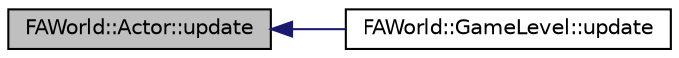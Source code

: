 digraph G
{
  edge [fontname="Helvetica",fontsize="10",labelfontname="Helvetica",labelfontsize="10"];
  node [fontname="Helvetica",fontsize="10",shape=record];
  rankdir="LR";
  Node1 [label="FAWorld::Actor::update",height=0.2,width=0.4,color="black", fillcolor="grey75", style="filled" fontcolor="black"];
  Node1 -> Node2 [dir="back",color="midnightblue",fontsize="10",style="solid",fontname="Helvetica"];
  Node2 [label="FAWorld::GameLevel::update",height=0.2,width=0.4,color="black", fillcolor="white", style="filled",URL="$class_f_a_world_1_1_game_level.html#a78e4db23f4a198945e69fced2b8d8e9d"];
}
